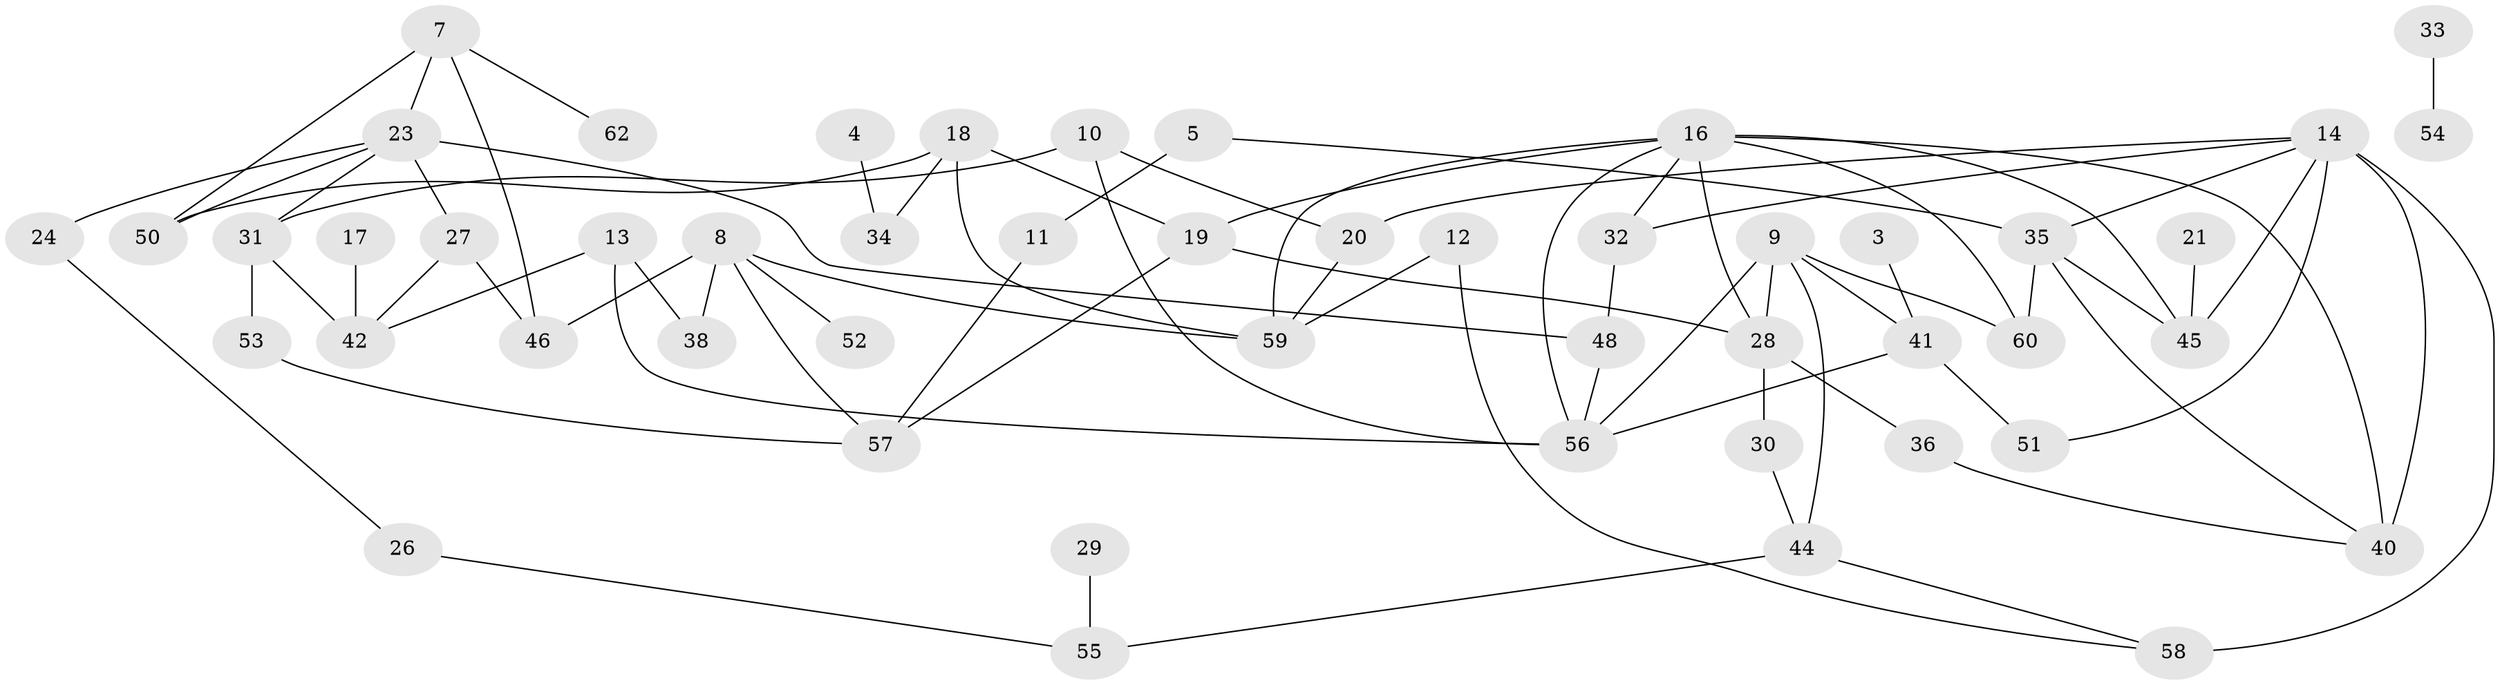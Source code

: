 // original degree distribution, {0: 0.0967741935483871, 2: 0.2903225806451613, 1: 0.20161290322580644, 3: 0.20161290322580644, 6: 0.03225806451612903, 4: 0.12903225806451613, 5: 0.04838709677419355}
// Generated by graph-tools (version 1.1) at 2025/00/03/09/25 03:00:52]
// undirected, 50 vertices, 78 edges
graph export_dot {
graph [start="1"]
  node [color=gray90,style=filled];
  3;
  4;
  5;
  7;
  8;
  9;
  10;
  11;
  12;
  13;
  14;
  16;
  17;
  18;
  19;
  20;
  21;
  23;
  24;
  26;
  27;
  28;
  29;
  30;
  31;
  32;
  33;
  34;
  35;
  36;
  38;
  40;
  41;
  42;
  44;
  45;
  46;
  48;
  50;
  51;
  52;
  53;
  54;
  55;
  56;
  57;
  58;
  59;
  60;
  62;
  3 -- 41 [weight=1.0];
  4 -- 34 [weight=1.0];
  5 -- 11 [weight=2.0];
  5 -- 35 [weight=1.0];
  7 -- 23 [weight=1.0];
  7 -- 46 [weight=1.0];
  7 -- 50 [weight=1.0];
  7 -- 62 [weight=1.0];
  8 -- 38 [weight=1.0];
  8 -- 46 [weight=1.0];
  8 -- 52 [weight=1.0];
  8 -- 57 [weight=1.0];
  8 -- 59 [weight=1.0];
  9 -- 28 [weight=1.0];
  9 -- 41 [weight=1.0];
  9 -- 44 [weight=1.0];
  9 -- 56 [weight=1.0];
  9 -- 60 [weight=1.0];
  10 -- 20 [weight=1.0];
  10 -- 31 [weight=1.0];
  10 -- 56 [weight=1.0];
  11 -- 57 [weight=1.0];
  12 -- 58 [weight=1.0];
  12 -- 59 [weight=1.0];
  13 -- 38 [weight=1.0];
  13 -- 42 [weight=1.0];
  13 -- 56 [weight=1.0];
  14 -- 20 [weight=1.0];
  14 -- 32 [weight=1.0];
  14 -- 35 [weight=1.0];
  14 -- 40 [weight=2.0];
  14 -- 45 [weight=1.0];
  14 -- 51 [weight=1.0];
  14 -- 58 [weight=2.0];
  16 -- 19 [weight=1.0];
  16 -- 28 [weight=1.0];
  16 -- 32 [weight=1.0];
  16 -- 40 [weight=2.0];
  16 -- 45 [weight=1.0];
  16 -- 56 [weight=1.0];
  16 -- 59 [weight=1.0];
  16 -- 60 [weight=1.0];
  17 -- 42 [weight=2.0];
  18 -- 19 [weight=1.0];
  18 -- 34 [weight=1.0];
  18 -- 50 [weight=1.0];
  18 -- 59 [weight=1.0];
  19 -- 28 [weight=1.0];
  19 -- 57 [weight=1.0];
  20 -- 59 [weight=1.0];
  21 -- 45 [weight=1.0];
  23 -- 24 [weight=1.0];
  23 -- 27 [weight=1.0];
  23 -- 31 [weight=1.0];
  23 -- 48 [weight=1.0];
  23 -- 50 [weight=1.0];
  24 -- 26 [weight=1.0];
  26 -- 55 [weight=1.0];
  27 -- 42 [weight=1.0];
  27 -- 46 [weight=1.0];
  28 -- 30 [weight=1.0];
  28 -- 36 [weight=1.0];
  29 -- 55 [weight=1.0];
  30 -- 44 [weight=1.0];
  31 -- 42 [weight=1.0];
  31 -- 53 [weight=1.0];
  32 -- 48 [weight=1.0];
  33 -- 54 [weight=1.0];
  35 -- 40 [weight=1.0];
  35 -- 45 [weight=1.0];
  35 -- 60 [weight=1.0];
  36 -- 40 [weight=1.0];
  41 -- 51 [weight=1.0];
  41 -- 56 [weight=1.0];
  44 -- 55 [weight=1.0];
  44 -- 58 [weight=1.0];
  48 -- 56 [weight=1.0];
  53 -- 57 [weight=1.0];
}
